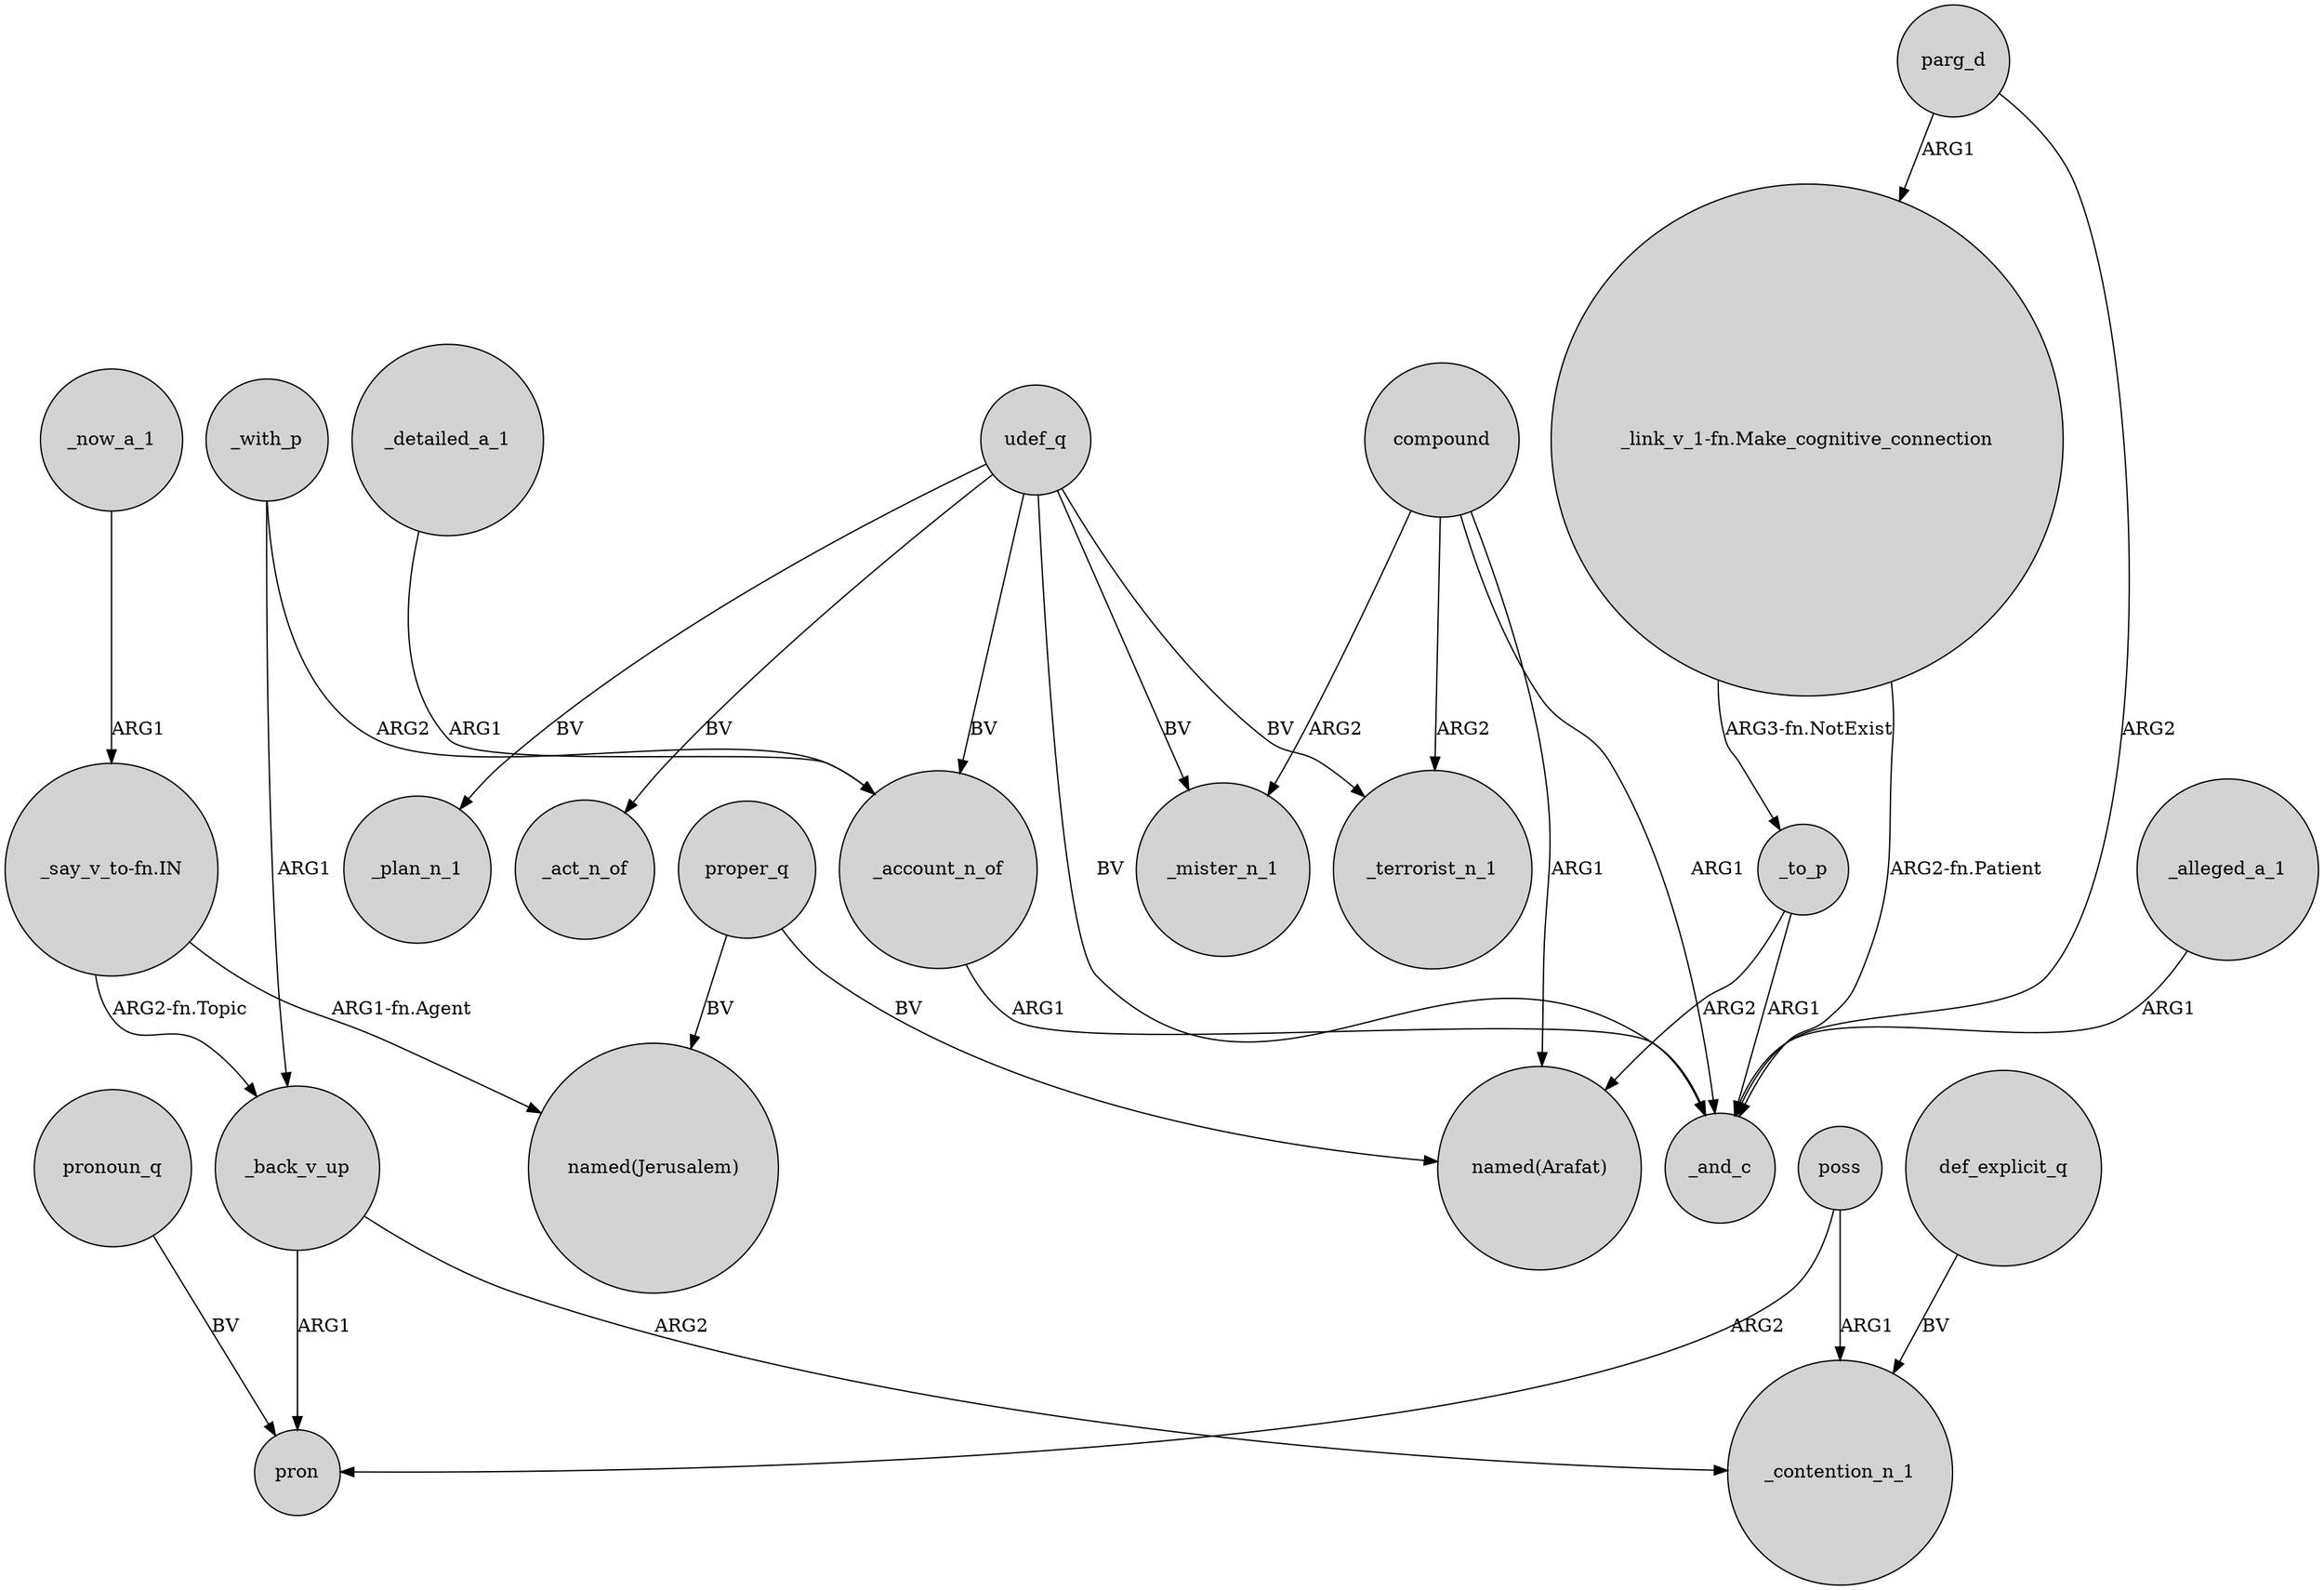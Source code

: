 digraph {
	node [shape=circle style=filled]
	poss -> _contention_n_1 [label=ARG1]
	poss -> pron [label=ARG2]
	_back_v_up -> pron [label=ARG1]
	_detailed_a_1 -> _account_n_of [label=ARG1]
	udef_q -> _terrorist_n_1 [label=BV]
	"_link_v_1-fn.Make_cognitive_connection" -> _to_p [label="ARG3-fn.NotExist"]
	_now_a_1 -> "_say_v_to-fn.IN" [label=ARG1]
	compound -> _mister_n_1 [label=ARG2]
	udef_q -> _mister_n_1 [label=BV]
	"_say_v_to-fn.IN" -> "named(Jerusalem)" [label="ARG1-fn.Agent"]
	_back_v_up -> _contention_n_1 [label=ARG2]
	_account_n_of -> _and_c [label=ARG1]
	parg_d -> _and_c [label=ARG2]
	udef_q -> _act_n_of [label=BV]
	compound -> "named(Arafat)" [label=ARG1]
	parg_d -> "_link_v_1-fn.Make_cognitive_connection" [label=ARG1]
	_with_p -> _account_n_of [label=ARG2]
	pronoun_q -> pron [label=BV]
	def_explicit_q -> _contention_n_1 [label=BV]
	compound -> _terrorist_n_1 [label=ARG2]
	_to_p -> "named(Arafat)" [label=ARG2]
	udef_q -> _plan_n_1 [label=BV]
	compound -> _and_c [label=ARG1]
	udef_q -> _account_n_of [label=BV]
	_with_p -> _back_v_up [label=ARG1]
	_alleged_a_1 -> _and_c [label=ARG1]
	proper_q -> "named(Arafat)" [label=BV]
	"_say_v_to-fn.IN" -> _back_v_up [label="ARG2-fn.Topic"]
	udef_q -> _and_c [label=BV]
	"_link_v_1-fn.Make_cognitive_connection" -> _and_c [label="ARG2-fn.Patient"]
	_to_p -> _and_c [label=ARG1]
	proper_q -> "named(Jerusalem)" [label=BV]
}
